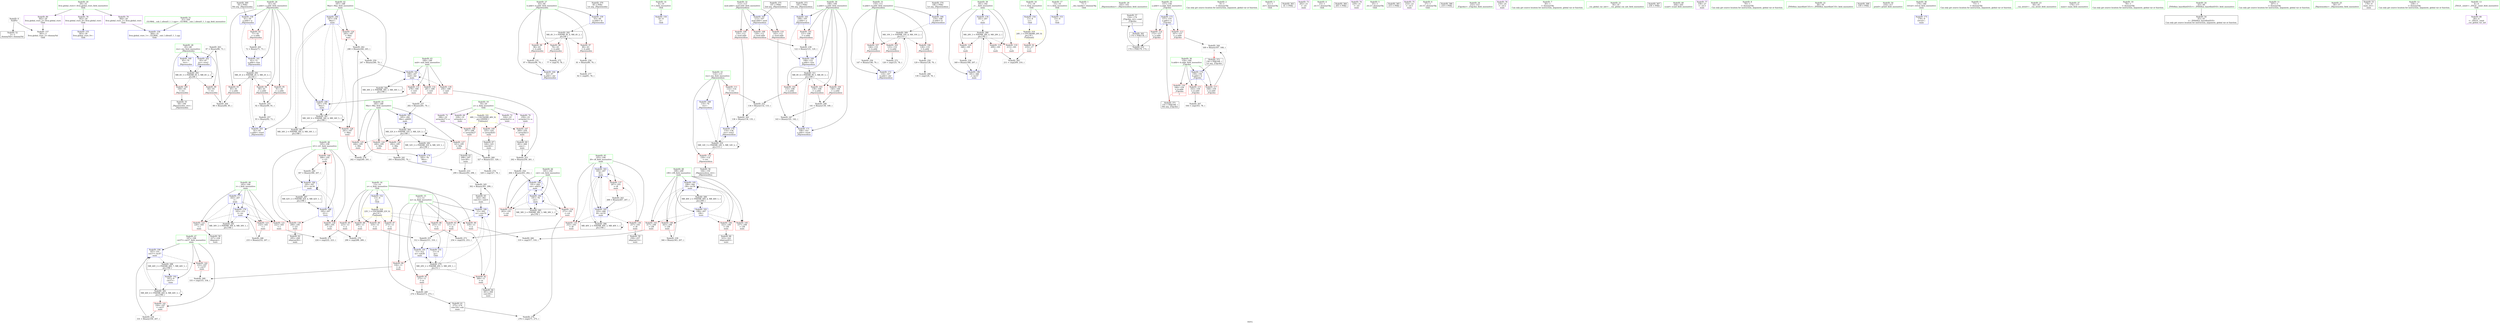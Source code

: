 digraph "SVFG" {
	label="SVFG";

	Node0x56293fed5000 [shape=record,color=grey,label="{NodeID: 0\nNullPtr}"];
	Node0x56293fed5000 -> Node0x56293fefb630[style=solid];
	Node0x56293fed5000 -> Node0x56293ff01de0[style=solid];
	Node0x56293fefefb0 [shape=record,color=grey,label="{NodeID: 263\n87 = Binary(86, 73, )\n}"];
	Node0x56293fefefb0 -> Node0x56293ff02220[style=solid];
	Node0x56293ff030c0 [shape=record,color=blue,label="{NodeID: 180\n187\<--238\nMax\<--\nmain\n}"];
	Node0x56293ff030c0 -> Node0x56293ff00500[style=dashed];
	Node0x56293ff030c0 -> Node0x56293ff005d0[style=dashed];
	Node0x56293ff030c0 -> Node0x56293ff035a0[style=dashed];
	Node0x56293ff030c0 -> Node0x56293ff175c0[style=dashed];
	Node0x56293ff030c0 -> Node0x56293ff1d3c0[style=dashed];
	Node0x56293fefa3a0 [shape=record,color=red,label="{NodeID: 97\n80\<--63\n\<--b.addr\n_Z6powmodxx\n}"];
	Node0x56293fefa3a0 -> Node0x56293ff097c0[style=solid];
	Node0x56293feeb570 [shape=record,color=green,label="{NodeID: 14\n8\<--10\nl\<--l_field_insensitive\nGlob }"];
	Node0x56293feeb570 -> Node0x56293ff016e0[style=solid];
	Node0x56293ff0c450 [shape=record,color=grey,label="{NodeID: 277\n82 = cmp(81, 78, )\n}"];
	Node0x56293fefdc80 [shape=record,color=blue,label="{NodeID: 194\n197\<--331\ncnt37\<--inc47\nmain\n}"];
	Node0x56293fefdc80 -> Node0x56293ff01060[style=dashed];
	Node0x56293fefdc80 -> Node0x56293ff196d0[style=dashed];
	Node0x56293fefdc80 -> Node0x56293ff1d8c0[style=dashed];
	Node0x56293fefaf00 [shape=record,color=red,label="{NodeID: 111\n132\<--114\n\<--res\n_Z6powmodxxx\n}"];
	Node0x56293fefaf00 -> Node0x56293ff08ec0[style=solid];
	Node0x56293fef93d0 [shape=record,color=green,label="{NodeID: 28\n65\<--66\nres\<--res_field_insensitive\n_Z6powmodxx\n}"];
	Node0x56293fef93d0 -> Node0x56293fefa540[style=solid];
	Node0x56293fef93d0 -> Node0x56293fefa610[style=solid];
	Node0x56293fef93d0 -> Node0x56293ff02080[style=solid];
	Node0x56293fef93d0 -> Node0x56293ff02220[style=solid];
	Node0x56293ff35c50 [shape=record,color=black,label="{NodeID: 374\n106 = PHI()\n1st arg _Z6powmodxxx }"];
	Node0x56293ff35c50 -> Node0x56293ff02560[style=solid];
	Node0x56293ff1a1c0 [shape=record,color=black,label="{NodeID: 291\nMR_2V_4 = PHI(MR_2V_5, MR_2V_3, )\npts\{62 \}\n}"];
	Node0x56293ff1a1c0 -> Node0x56293fefd870[style=dashed];
	Node0x56293ff1a1c0 -> Node0x56293fefd940[style=dashed];
	Node0x56293ff1a1c0 -> Node0x56293fefda10[style=dashed];
	Node0x56293ff1a1c0 -> Node0x56293ff022f0[style=dashed];
	Node0x56293ff00290 [shape=record,color=red,label="{NodeID: 125\n244\<--185\n\<--Min\nmain\n}"];
	Node0x56293ff00290 -> Node0x56293fefee30[style=solid];
	Node0x56293fef9df0 [shape=record,color=green,label="{NodeID: 42\n187\<--188\nMax\<--Max_field_insensitive\nmain\n}"];
	Node0x56293fef9df0 -> Node0x56293ff00500[style=solid];
	Node0x56293fef9df0 -> Node0x56293ff005d0[style=solid];
	Node0x56293fef9df0 -> Node0x56293ff030c0[style=solid];
	Node0x56293fef9df0 -> Node0x56293ff035a0[style=solid];
	Node0x56293ff00df0 [shape=record,color=red,label="{NodeID: 139\n294\<--195\n\<--i21\nmain\n}"];
	Node0x56293ff00df0 -> Node0x56293fefbeb0[style=solid];
	Node0x56293fefb9d0 [shape=record,color=black,label="{NodeID: 56\n104\<--150\n_Z6powmodxxx_ret\<--\n_Z6powmodxxx\n}"];
	Node0x56293ff22390 [shape=record,color=yellow,style=double,label="{NodeID: 319\n24V_1 = ENCHI(MR_24V_0)\npts\{18 \}\nFun[main]}"];
	Node0x56293ff22390 -> Node0x56293fefd6d0[style=dashed];
	Node0x56293ff076c0 [shape=record,color=grey,label="{NodeID: 236\n349 = Binary(348, 207, )\n}"];
	Node0x56293ff076c0 -> Node0x56293fefde20[style=solid];
	Node0x56293ff019e0 [shape=record,color=blue,label="{NodeID: 153\n15\<--9\nt\<--\nGlob }"];
	Node0x56293fefc530 [shape=record,color=purple,label="{NodeID: 70\n259\<--19\narrayidx13\<--a\nmain\n}"];
	Node0x56293fefc530 -> Node0x56293ff01470[style=solid];
	Node0x56293ff08bc0 [shape=record,color=grey,label="{NodeID: 250\n129 = Binary(128, 70, )\n}"];
	Node0x56293ff08bc0 -> Node0x56293feff730[style=solid];
	Node0x56293ff02630 [shape=record,color=blue,label="{NodeID: 167\n112\<--107\nmod.addr\<--mod\n_Z6powmodxxx\n}"];
	Node0x56293ff02630 -> Node0x56293fefac90[style=dashed];
	Node0x56293ff02630 -> Node0x56293fefad60[style=dashed];
	Node0x56293ff02630 -> Node0x56293fefae30[style=dashed];
	Node0x56293fefd120 [shape=record,color=red,label="{NodeID: 84\n334\<--11\n\<--m\nmain\n}"];
	Node0x56293fefd120 -> Node0x56293feff8b0[style=solid];
	Node0x56293fed4d30 [shape=record,color=green,label="{NodeID: 1\n7\<--1\n__dso_handle\<--dummyObj\nGlob }"];
	Node0x56293feff130 [shape=record,color=grey,label="{NodeID: 264\n86 = Binary(84, 85, )\n}"];
	Node0x56293feff130 -> Node0x56293fefefb0[style=solid];
	Node0x56293ff03190 [shape=record,color=blue,label="{NodeID: 181\n189\<--247\nmid\<--shr\nmain\n}"];
	Node0x56293ff03190 -> Node0x56293ff006a0[style=dashed];
	Node0x56293ff03190 -> Node0x56293ff00770[style=dashed];
	Node0x56293ff03190 -> Node0x56293ff00840[style=dashed];
	Node0x56293ff03190 -> Node0x56293ff03190[style=dashed];
	Node0x56293ff03190 -> Node0x56293ff17ac0[style=dashed];
	Node0x56293fefa470 [shape=record,color=red,label="{NodeID: 98\n96\<--63\n\<--b.addr\n_Z6powmodxx\n}"];
	Node0x56293fefa470 -> Node0x56293ff07540[style=solid];
	Node0x56293feeb640 [shape=record,color=green,label="{NodeID: 15\n11\<--12\nm\<--m_field_insensitive\nGlob }"];
	Node0x56293feeb640 -> Node0x56293fefceb0[style=solid];
	Node0x56293feeb640 -> Node0x56293fefcf80[style=solid];
	Node0x56293feeb640 -> Node0x56293fefd050[style=solid];
	Node0x56293feeb640 -> Node0x56293fefd120[style=solid];
	Node0x56293feeb640 -> Node0x56293ff017e0[style=solid];
	Node0x56293feeb640 -> Node0x56293ff03810[style=solid];
	Node0x56293feeb640 -> Node0x56293ff039b0[style=solid];
	Node0x56293ff0c5d0 [shape=record,color=grey,label="{NodeID: 278\n242 = cmp(240, 241, )\n}"];
	Node0x56293fefdd50 [shape=record,color=blue,label="{NodeID: 195\n199\<--344\ni38\<--inc54\nmain\n}"];
	Node0x56293fefdd50 -> Node0x56293ff01130[style=dashed];
	Node0x56293fefdd50 -> Node0x56293ff01200[style=dashed];
	Node0x56293fefdd50 -> Node0x56293ff012d0[style=dashed];
	Node0x56293fefdd50 -> Node0x56293ff013a0[style=dashed];
	Node0x56293fefdd50 -> Node0x56293fefdd50[style=dashed];
	Node0x56293fefdd50 -> Node0x56293ff197c0[style=dashed];
	Node0x56293fefafd0 [shape=record,color=red,label="{NodeID: 112\n150\<--114\n\<--res\n_Z6powmodxxx\n}"];
	Node0x56293fefafd0 -> Node0x56293fefb9d0[style=solid];
	Node0x56293fef9460 [shape=record,color=green,label="{NodeID: 29\n102\<--103\n_Z6powmodxxx\<--_Z6powmodxxx_field_insensitive\n}"];
	Node0x56293ff35d20 [shape=record,color=black,label="{NodeID: 375\n107 = PHI()\n2nd arg _Z6powmodxxx }"];
	Node0x56293ff35d20 -> Node0x56293ff02630[style=solid];
	Node0x56293ff1a6c0 [shape=record,color=black,label="{NodeID: 292\nMR_4V_3 = PHI(MR_4V_4, MR_4V_2, )\npts\{64 \}\n}"];
	Node0x56293ff1a6c0 -> Node0x56293fefa2d0[style=dashed];
	Node0x56293ff1a6c0 -> Node0x56293fefa3a0[style=dashed];
	Node0x56293ff1a6c0 -> Node0x56293fefa470[style=dashed];
	Node0x56293ff1a6c0 -> Node0x56293ff023c0[style=dashed];
	Node0x56293ff00360 [shape=record,color=red,label="{NodeID: 126\n292\<--185\n\<--Min\nmain\n}"];
	Node0x56293ff00360 -> Node0x56293ff07e40[style=solid];
	Node0x56293fef9ec0 [shape=record,color=green,label="{NodeID: 43\n189\<--190\nmid\<--mid_field_insensitive\nmain\n}"];
	Node0x56293fef9ec0 -> Node0x56293ff006a0[style=solid];
	Node0x56293fef9ec0 -> Node0x56293ff00770[style=solid];
	Node0x56293fef9ec0 -> Node0x56293ff00840[style=solid];
	Node0x56293fef9ec0 -> Node0x56293ff03190[style=solid];
	Node0x56293ff00ec0 [shape=record,color=red,label="{NodeID: 140\n306\<--195\n\<--i21\nmain\n}"];
	Node0x56293ff00ec0 -> Node0x56293ff07cc0[style=solid];
	Node0x56293fefbaa0 [shape=record,color=black,label="{NodeID: 57\n154\<--174\n_Z3gcdxx_ret\<--cond\n_Z3gcdxx\n|{<s0>3}}"];
	Node0x56293fefbaa0:s0 -> Node0x56293ff34f50[style=solid,color=blue];
	Node0x56293ff07840 [shape=record,color=grey,label="{NodeID: 237\n282 = Binary(281, 70, )\n}"];
	Node0x56293ff07840 -> Node0x56293ff03670[style=solid];
	Node0x56293ff01ae0 [shape=record,color=blue,label="{NodeID: 154\n17\<--9\nC\<--\nGlob }"];
	Node0x56293ff01ae0 -> Node0x56293ff22390[style=dashed];
	Node0x56293fefc600 [shape=record,color=purple,label="{NodeID: 71\n296\<--19\narrayidx27\<--a\nmain\n}"];
	Node0x56293fefc600 -> Node0x56293ff01540[style=solid];
	Node0x56293ff08d40 [shape=record,color=grey,label="{NodeID: 251\n312 = Binary(311, 310, )\n}"];
	Node0x56293ff08d40 -> Node0x56293ff039b0[style=solid];
	Node0x56293ff02700 [shape=record,color=blue,label="{NodeID: 168\n114\<--70\nres\<--\n_Z6powmodxxx\n}"];
	Node0x56293ff02700 -> Node0x56293ff200c0[style=dashed];
	Node0x56293fefd1f0 [shape=record,color=red,label="{NodeID: 85\n223\<--13\n\<--n\nmain\n}"];
	Node0x56293fefd1f0 -> Node0x56293ff0bb50[style=solid];
	Node0x56293fed5090 [shape=record,color=green,label="{NodeID: 2\n9\<--1\n\<--dummyObj\nCan only get source location for instruction, argument, global var or function.}"];
	Node0x56293feff2b0 [shape=record,color=grey,label="{NodeID: 265\n211 = cmp(209, 210, )\n}"];
	Node0x56293ff03260 [shape=record,color=blue,label="{NodeID: 182\n191\<--78\ncnt\<--\nmain\n}"];
	Node0x56293ff03260 -> Node0x56293ff00910[style=dashed];
	Node0x56293ff03260 -> Node0x56293ff009e0[style=dashed];
	Node0x56293ff03260 -> Node0x56293ff03260[style=dashed];
	Node0x56293ff03260 -> Node0x56293ff03400[style=dashed];
	Node0x56293ff03260 -> Node0x56293ff17fc0[style=dashed];
	Node0x56293fefa540 [shape=record,color=red,label="{NodeID: 99\n84\<--65\n\<--res\n_Z6powmodxx\n}"];
	Node0x56293fefa540 -> Node0x56293feff130[style=solid];
	Node0x56293feeb710 [shape=record,color=green,label="{NodeID: 16\n13\<--14\nn\<--n_field_insensitive\nGlob }"];
	Node0x56293feeb710 -> Node0x56293fefd1f0[style=solid];
	Node0x56293feeb710 -> Node0x56293fefd2c0[style=solid];
	Node0x56293feeb710 -> Node0x56293fefd390[style=solid];
	Node0x56293feeb710 -> Node0x56293fefd460[style=solid];
	Node0x56293feeb710 -> Node0x56293fefd530[style=solid];
	Node0x56293feeb710 -> Node0x56293fefd600[style=solid];
	Node0x56293feeb710 -> Node0x56293ff018e0[style=solid];
	Node0x56293ff34f50 [shape=record,color=black,label="{NodeID: 362\n170 = PHI(154, )\n}"];
	Node0x56293ff34f50 -> Node0x56293fc023b0[style=solid];
	Node0x56293ff161c0 [shape=record,color=black,label="{NodeID: 279\nMR_20V_2 = PHI(MR_20V_5, MR_20V_1, )\npts\{12 \}\n}"];
	Node0x56293ff161c0 -> Node0x56293fefceb0[style=dashed];
	Node0x56293ff161c0 -> Node0x56293fefcf80[style=dashed];
	Node0x56293ff161c0 -> Node0x56293fefd050[style=dashed];
	Node0x56293ff161c0 -> Node0x56293ff03810[style=dashed];
	Node0x56293ff161c0 -> Node0x56293ff039b0[style=dashed];
	Node0x56293fefde20 [shape=record,color=blue,label="{NodeID: 196\n181\<--349\n_\<--inc57\nmain\n}"];
	Node0x56293fefde20 -> Node0x56293ff166c0[style=dashed];
	Node0x56293fefb0a0 [shape=record,color=red,label="{NodeID: 113\n167\<--157\n\<--a.addr\n_Z3gcdxx\n}"];
	Node0x56293fefb0a0 -> Node0x56293ff082c0[style=solid];
	Node0x56293fef94f0 [shape=record,color=green,label="{NodeID: 30\n108\<--109\na.addr\<--a.addr_field_insensitive\n_Z6powmodxxx\n}"];
	Node0x56293fef94f0 -> Node0x56293fefa6e0[style=solid];
	Node0x56293fef94f0 -> Node0x56293fefa7b0[style=solid];
	Node0x56293fef94f0 -> Node0x56293fefa880[style=solid];
	Node0x56293fef94f0 -> Node0x56293fefa950[style=solid];
	Node0x56293fef94f0 -> Node0x56293ff02490[style=solid];
	Node0x56293fef94f0 -> Node0x56293ff027d0[style=solid];
	Node0x56293fef94f0 -> Node0x56293ff02970[style=solid];
	Node0x56293ff1abc0 [shape=record,color=black,label="{NodeID: 293\nMR_6V_3 = PHI(MR_6V_5, MR_6V_2, )\npts\{66 \}\n}"];
	Node0x56293ff1abc0 -> Node0x56293fefa540[style=dashed];
	Node0x56293ff1abc0 -> Node0x56293fefa610[style=dashed];
	Node0x56293ff1abc0 -> Node0x56293ff02220[style=dashed];
	Node0x56293ff1abc0 -> Node0x56293ff1abc0[style=dashed];
	Node0x56293ff00430 [shape=record,color=red,label="{NodeID: 127\n321\<--185\n\<--Min\nmain\n}"];
	Node0x56293ff00430 -> Node0x56293fefeb30[style=solid];
	Node0x56293fef9f90 [shape=record,color=green,label="{NodeID: 44\n191\<--192\ncnt\<--cnt_field_insensitive\nmain\n}"];
	Node0x56293fef9f90 -> Node0x56293ff00910[style=solid];
	Node0x56293fef9f90 -> Node0x56293ff009e0[style=solid];
	Node0x56293fef9f90 -> Node0x56293ff03260[style=solid];
	Node0x56293fef9f90 -> Node0x56293ff03400[style=solid];
	Node0x56293ff00f90 [shape=record,color=red,label="{NodeID: 141\n330\<--197\n\<--cnt37\nmain\n}"];
	Node0x56293ff00f90 -> Node0x56293ff073c0[style=solid];
	Node0x56293fefbb70 [shape=record,color=black,label="{NodeID: 58\n227\<--226\nidxprom\<--\nmain\n}"];
	Node0x56293ff079c0 [shape=record,color=grey,label="{NodeID: 238\n122 = Binary(121, 120, )\n}"];
	Node0x56293ff079c0 -> Node0x56293ff027d0[style=solid];
	Node0x56293ff01be0 [shape=record,color=blue,label="{NodeID: 155\n363\<--30\nllvm.global_ctors_0\<--\nGlob }"];
	Node0x56293fefc6d0 [shape=record,color=purple,label="{NodeID: 72\n324\<--19\narrayidx43\<--a\nmain\n}"];
	Node0x56293fefc6d0 -> Node0x56293ff01610[style=solid];
	Node0x56293ff08ec0 [shape=record,color=grey,label="{NodeID: 252\n134 = Binary(132, 133, )\n}"];
	Node0x56293ff08ec0 -> Node0x56293ff07fc0[style=solid];
	Node0x56293ff027d0 [shape=record,color=blue,label="{NodeID: 169\n108\<--122\na.addr\<--rem\n_Z6powmodxxx\n}"];
	Node0x56293ff027d0 -> Node0x56293ff205c0[style=dashed];
	Node0x56293fefd2c0 [shape=record,color=red,label="{NodeID: 86\n253\<--13\n\<--n\nmain\n}"];
	Node0x56293fefd2c0 -> Node0x56293ff0be50[style=solid];
	Node0x56293fed5260 [shape=record,color=green,label="{NodeID: 3\n21\<--1\n.str\<--dummyObj\nGlob }"];
	Node0x56293feff430 [shape=record,color=grey,label="{NodeID: 266\n319 = cmp(317, 318, )\n}"];
	Node0x56293ff03330 [shape=record,color=blue,label="{NodeID: 183\n193\<--207\ni8\<--\nmain\n}"];
	Node0x56293ff03330 -> Node0x56293ff00ab0[style=dashed];
	Node0x56293ff03330 -> Node0x56293ff00b80[style=dashed];
	Node0x56293ff03330 -> Node0x56293ff00c50[style=dashed];
	Node0x56293ff03330 -> Node0x56293ff03330[style=dashed];
	Node0x56293ff03330 -> Node0x56293ff034d0[style=dashed];
	Node0x56293ff03330 -> Node0x56293ff184c0[style=dashed];
	Node0x56293fefa610 [shape=record,color=red,label="{NodeID: 100\n100\<--65\n\<--res\n_Z6powmodxx\n}"];
	Node0x56293fefa610 -> Node0x56293fefb900[style=solid];
	Node0x56293feeb7e0 [shape=record,color=green,label="{NodeID: 17\n15\<--16\nt\<--t_field_insensitive\nGlob }"];
	Node0x56293feeb7e0 -> Node0x56293ff019e0[style=solid];
	Node0x56293ff35140 [shape=record,color=black,label="{NodeID: 363\n41 = PHI()\n}"];
	Node0x56293ff166c0 [shape=record,color=black,label="{NodeID: 280\nMR_28V_3 = PHI(MR_28V_4, MR_28V_2, )\npts\{182 \}\n}"];
	Node0x56293ff166c0 -> Node0x56293feffce0[style=dashed];
	Node0x56293ff166c0 -> Node0x56293feffdb0[style=dashed];
	Node0x56293ff166c0 -> Node0x56293feffe80[style=dashed];
	Node0x56293ff166c0 -> Node0x56293fefde20[style=dashed];
	Node0x56293fefb170 [shape=record,color=red,label="{NodeID: 114\n172\<--157\n\<--a.addr\n_Z3gcdxx\n}"];
	Node0x56293fefb170 -> Node0x56293fc023b0[style=solid];
	Node0x56293fef9580 [shape=record,color=green,label="{NodeID: 31\n110\<--111\nb.addr\<--b.addr_field_insensitive\n_Z6powmodxxx\n}"];
	Node0x56293fef9580 -> Node0x56293fefaa20[style=solid];
	Node0x56293fef9580 -> Node0x56293fefaaf0[style=solid];
	Node0x56293fef9580 -> Node0x56293fefabc0[style=solid];
	Node0x56293fef9580 -> Node0x56293ff02560[style=solid];
	Node0x56293fef9580 -> Node0x56293ff02a40[style=solid];
	Node0x56293ff00500 [shape=record,color=red,label="{NodeID: 128\n241\<--187\n\<--Max\nmain\n}"];
	Node0x56293ff00500 -> Node0x56293ff0c5d0[style=solid];
	Node0x56293fefa060 [shape=record,color=green,label="{NodeID: 45\n193\<--194\ni8\<--i8_field_insensitive\nmain\n}"];
	Node0x56293fefa060 -> Node0x56293ff00ab0[style=solid];
	Node0x56293fefa060 -> Node0x56293ff00b80[style=solid];
	Node0x56293fefa060 -> Node0x56293ff00c50[style=solid];
	Node0x56293fefa060 -> Node0x56293ff03330[style=solid];
	Node0x56293fefa060 -> Node0x56293ff034d0[style=solid];
	Node0x56293ff01060 [shape=record,color=red,label="{NodeID: 142\n333\<--197\n\<--cnt37\nmain\n}"];
	Node0x56293ff01060 -> Node0x56293feff8b0[style=solid];
	Node0x56293fefbc40 [shape=record,color=black,label="{NodeID: 59\n258\<--257\nidxprom12\<--\nmain\n}"];
	Node0x56293ff07b40 [shape=record,color=grey,label="{NodeID: 239\n344 = Binary(343, 207, )\n}"];
	Node0x56293ff07b40 -> Node0x56293fefdd50[style=solid];
	Node0x56293ff01ce0 [shape=record,color=blue,label="{NodeID: 156\n364\<--31\nllvm.global_ctors_1\<--_GLOBAL__sub_I_xllend3_1_1.cpp\nGlob }"];
	Node0x56293fefc7a0 [shape=record,color=purple,label="{NodeID: 73\n202\<--21\n\<--.str\nmain\n}"];
	Node0x56293ff09040 [shape=record,color=grey,label="{NodeID: 253\n262 = Binary(256, 261, )\n}"];
	Node0x56293ff09040 -> Node0x56293ff091c0[style=solid];
	Node0x56293ff028a0 [shape=record,color=blue,label="{NodeID: 170\n114\<--136\nres\<--rem2\n_Z6powmodxxx\n}"];
	Node0x56293ff028a0 -> Node0x56293ff200c0[style=dashed];
	Node0x56293fefd390 [shape=record,color=red,label="{NodeID: 87\n273\<--13\n\<--n\nmain\n}"];
	Node0x56293fefd390 -> Node0x56293ff08a40[style=solid];
	Node0x56293feeb290 [shape=record,color=green,label="{NodeID: 4\n23\<--1\n.str.1\<--dummyObj\nGlob }"];
	Node0x56293feff5b0 [shape=record,color=grey,label="{NodeID: 267\n164 = cmp(163, 78, )\n}"];
	Node0x56293ff03400 [shape=record,color=blue,label="{NodeID: 184\n191\<--264\ncnt\<--add14\nmain\n}"];
	Node0x56293ff03400 -> Node0x56293ff00910[style=dashed];
	Node0x56293ff03400 -> Node0x56293ff009e0[style=dashed];
	Node0x56293ff03400 -> Node0x56293ff03260[style=dashed];
	Node0x56293ff03400 -> Node0x56293ff03400[style=dashed];
	Node0x56293ff03400 -> Node0x56293ff17fc0[style=dashed];
	Node0x56293fefa6e0 [shape=record,color=red,label="{NodeID: 101\n121\<--108\n\<--a.addr\n_Z6powmodxxx\n}"];
	Node0x56293fefa6e0 -> Node0x56293ff079c0[style=solid];
	Node0x56293feeb8b0 [shape=record,color=green,label="{NodeID: 18\n17\<--18\nC\<--C_field_insensitive\nGlob }"];
	Node0x56293feeb8b0 -> Node0x56293fefd6d0[style=solid];
	Node0x56293feeb8b0 -> Node0x56293ff01ae0[style=solid];
	Node0x56293ff35210 [shape=record,color=black,label="{NodeID: 364\n203 = PHI()\n}"];
	Node0x56293ff16bc0 [shape=record,color=black,label="{NodeID: 281\nMR_30V_2 = PHI(MR_30V_4, MR_30V_1, )\npts\{184 \}\n}"];
	Node0x56293ff16bc0 -> Node0x56293ff02e50[style=dashed];
	Node0x56293fefb240 [shape=record,color=red,label="{NodeID: 115\n163\<--159\n\<--b.addr\n_Z3gcdxx\n}"];
	Node0x56293fefb240 -> Node0x56293feff5b0[style=solid];
	Node0x56293fef9610 [shape=record,color=green,label="{NodeID: 32\n112\<--113\nmod.addr\<--mod.addr_field_insensitive\n_Z6powmodxxx\n}"];
	Node0x56293fef9610 -> Node0x56293fefac90[style=solid];
	Node0x56293fef9610 -> Node0x56293fefad60[style=solid];
	Node0x56293fef9610 -> Node0x56293fefae30[style=solid];
	Node0x56293fef9610 -> Node0x56293ff02630[style=solid];
	Node0x56293ff005d0 [shape=record,color=red,label="{NodeID: 129\n245\<--187\n\<--Max\nmain\n}"];
	Node0x56293ff005d0 -> Node0x56293fefee30[style=solid];
	Node0x56293fefa130 [shape=record,color=green,label="{NodeID: 46\n195\<--196\ni21\<--i21_field_insensitive\nmain\n}"];
	Node0x56293fefa130 -> Node0x56293ff00d20[style=solid];
	Node0x56293fefa130 -> Node0x56293ff00df0[style=solid];
	Node0x56293fefa130 -> Node0x56293ff00ec0[style=solid];
	Node0x56293fefa130 -> Node0x56293ff03740[style=solid];
	Node0x56293fefa130 -> Node0x56293ff038e0[style=solid];
	Node0x56293ff1fbc0 [shape=record,color=black,label="{NodeID: 309\nMR_10V_3 = PHI(MR_10V_4, MR_10V_2, )\npts\{111 \}\n}"];
	Node0x56293ff1fbc0 -> Node0x56293fefaa20[style=dashed];
	Node0x56293ff1fbc0 -> Node0x56293fefaaf0[style=dashed];
	Node0x56293ff1fbc0 -> Node0x56293fefabc0[style=dashed];
	Node0x56293ff1fbc0 -> Node0x56293ff02a40[style=dashed];
	Node0x56293ff01130 [shape=record,color=red,label="{NodeID: 143\n317\<--199\n\<--i38\nmain\n}"];
	Node0x56293ff01130 -> Node0x56293feff430[style=solid];
	Node0x56293fefbd10 [shape=record,color=black,label="{NodeID: 60\n261\<--260\nconv\<--\nmain\n}"];
	Node0x56293fefbd10 -> Node0x56293ff09040[style=solid];
	Node0x56293ff07cc0 [shape=record,color=grey,label="{NodeID: 240\n307 = Binary(306, 207, )\n}"];
	Node0x56293ff07cc0 -> Node0x56293ff038e0[style=solid];
	Node0x56293ff01de0 [shape=record,color=blue, style = dotted,label="{NodeID: 157\n365\<--3\nllvm.global_ctors_2\<--dummyVal\nGlob }"];
	Node0x56293fefc870 [shape=record,color=purple,label="{NodeID: 74\n229\<--21\n\<--.str\nmain\n}"];
	Node0x56293ff091c0 [shape=record,color=grey,label="{NodeID: 254\n264 = Binary(263, 262, )\n}"];
	Node0x56293ff091c0 -> Node0x56293ff03400[style=solid];
	Node0x56293ff02970 [shape=record,color=blue,label="{NodeID: 171\n108\<--143\na.addr\<--rem4\n_Z6powmodxxx\n}"];
	Node0x56293ff02970 -> Node0x56293ff205c0[style=dashed];
	Node0x56293fefd460 [shape=record,color=red,label="{NodeID: 88\n289\<--13\n\<--n\nmain\n}"];
	Node0x56293fefd460 -> Node0x56293feffa30[style=solid];
	Node0x56293feeab20 [shape=record,color=green,label="{NodeID: 5\n25\<--1\n.str.2\<--dummyObj\nGlob }"];
	Node0x56293feff730 [shape=record,color=grey,label="{NodeID: 268\n130 = cmp(129, 78, )\n}"];
	Node0x56293ff034d0 [shape=record,color=blue,label="{NodeID: 185\n193\<--268\ni8\<--inc16\nmain\n}"];
	Node0x56293ff034d0 -> Node0x56293ff00ab0[style=dashed];
	Node0x56293ff034d0 -> Node0x56293ff00b80[style=dashed];
	Node0x56293ff034d0 -> Node0x56293ff00c50[style=dashed];
	Node0x56293ff034d0 -> Node0x56293ff03330[style=dashed];
	Node0x56293ff034d0 -> Node0x56293ff034d0[style=dashed];
	Node0x56293ff034d0 -> Node0x56293ff184c0[style=dashed];
	Node0x56293fefa7b0 [shape=record,color=red,label="{NodeID: 102\n133\<--108\n\<--a.addr\n_Z6powmodxxx\n}"];
	Node0x56293fefa7b0 -> Node0x56293ff08ec0[style=solid];
	Node0x56293feeb980 [shape=record,color=green,label="{NodeID: 19\n19\<--20\na\<--a_field_insensitive\nGlob }"];
	Node0x56293feeb980 -> Node0x56293fefc460[style=solid];
	Node0x56293feeb980 -> Node0x56293fefc530[style=solid];
	Node0x56293feeb980 -> Node0x56293fefc600[style=solid];
	Node0x56293feeb980 -> Node0x56293fefc6d0[style=solid];
	Node0x56293ff352e0 [shape=record,color=black,label="{NodeID: 365\n215 = PHI()\n}"];
	Node0x56293ff170c0 [shape=record,color=black,label="{NodeID: 282\nMR_32V_2 = PHI(MR_32V_4, MR_32V_1, )\npts\{186 \}\n}"];
	Node0x56293ff170c0 -> Node0x56293ff02ff0[style=dashed];
	Node0x56293feffb40 [shape=record,color=red,label="{NodeID: 116\n166\<--159\n\<--b.addr\n_Z3gcdxx\n|{<s0>3}}"];
	Node0x56293feffb40:s0 -> Node0x56293ff358b0[style=solid,color=red];
	Node0x56293fef96a0 [shape=record,color=green,label="{NodeID: 33\n114\<--115\nres\<--res_field_insensitive\n_Z6powmodxxx\n}"];
	Node0x56293fef96a0 -> Node0x56293fefaf00[style=solid];
	Node0x56293fef96a0 -> Node0x56293fefafd0[style=solid];
	Node0x56293fef96a0 -> Node0x56293ff02700[style=solid];
	Node0x56293fef96a0 -> Node0x56293ff028a0[style=solid];
	Node0x56293ff006a0 [shape=record,color=red,label="{NodeID: 130\n256\<--189\n\<--mid\nmain\n}"];
	Node0x56293ff006a0 -> Node0x56293ff09040[style=solid];
	Node0x56293fefa200 [shape=record,color=green,label="{NodeID: 47\n197\<--198\ncnt37\<--cnt37_field_insensitive\nmain\n}"];
	Node0x56293fefa200 -> Node0x56293ff00f90[style=solid];
	Node0x56293fefa200 -> Node0x56293ff01060[style=solid];
	Node0x56293fefa200 -> Node0x56293fefdae0[style=solid];
	Node0x56293fefa200 -> Node0x56293fefdc80[style=solid];
	Node0x56293ff200c0 [shape=record,color=black,label="{NodeID: 310\nMR_14V_3 = PHI(MR_14V_5, MR_14V_2, )\npts\{115 \}\n}"];
	Node0x56293ff200c0 -> Node0x56293fefaf00[style=dashed];
	Node0x56293ff200c0 -> Node0x56293fefafd0[style=dashed];
	Node0x56293ff200c0 -> Node0x56293ff028a0[style=dashed];
	Node0x56293ff200c0 -> Node0x56293ff200c0[style=dashed];
	Node0x56293ff01200 [shape=record,color=red,label="{NodeID: 144\n322\<--199\n\<--i38\nmain\n}"];
	Node0x56293ff01200 -> Node0x56293fefc1f0[style=solid];
	Node0x56293fefbde0 [shape=record,color=black,label="{NodeID: 61\n275\<--274\nconv18\<--sub\nmain\n}"];
	Node0x56293fefbde0 -> Node0x56293ff0c2d0[style=solid];
	Node0x56293ff07e40 [shape=record,color=grey,label="{NodeID: 241\n293 = Binary(292, 70, )\n}"];
	Node0x56293ff07e40 -> Node0x56293ff07240[style=solid];
	Node0x56293ff01ee0 [shape=record,color=blue,label="{NodeID: 158\n61\<--59\na.addr\<--a\n_Z6powmodxx\n}"];
	Node0x56293ff01ee0 -> Node0x56293fefd7a0[style=dashed];
	Node0x56293ff01ee0 -> Node0x56293ff02150[style=dashed];
	Node0x56293fefc940 [shape=record,color=purple,label="{NodeID: 75\n214\<--23\n\<--.str.1\nmain\n}"];
	Node0x56293ff09340 [shape=record,color=grey,label="{NodeID: 255\n92 = Binary(90, 91, )\n}"];
	Node0x56293ff09340 -> Node0x56293ff09640[style=solid];
	Node0x56293ff02a40 [shape=record,color=blue,label="{NodeID: 172\n110\<--147\nb.addr\<--shr\n_Z6powmodxxx\n}"];
	Node0x56293ff02a40 -> Node0x56293ff1fbc0[style=dashed];
	Node0x56293fefd530 [shape=record,color=red,label="{NodeID: 89\n310\<--13\n\<--n\nmain\n}"];
	Node0x56293fefd530 -> Node0x56293ff08d40[style=solid];
	Node0x56293feeabb0 [shape=record,color=green,label="{NodeID: 6\n27\<--1\n.str.3\<--dummyObj\nGlob }"];
	Node0x56293feff8b0 [shape=record,color=grey,label="{NodeID: 269\n335 = cmp(333, 334, )\n}"];
	Node0x56293ff035a0 [shape=record,color=blue,label="{NodeID: 186\n187\<--278\nMax\<--\nmain\n}"];
	Node0x56293ff035a0 -> Node0x56293ff1d3c0[style=dashed];
	Node0x56293fefa880 [shape=record,color=red,label="{NodeID: 103\n139\<--108\n\<--a.addr\n_Z6powmodxxx\n}"];
	Node0x56293fefa880 -> Node0x56293ff088c0[style=solid];
	Node0x56293feeba50 [shape=record,color=green,label="{NodeID: 20\n29\<--33\nllvm.global_ctors\<--llvm.global_ctors_field_insensitive\nGlob }"];
	Node0x56293feeba50 -> Node0x56293fefcbb0[style=solid];
	Node0x56293feeba50 -> Node0x56293fefccb0[style=solid];
	Node0x56293feeba50 -> Node0x56293fefcdb0[style=solid];
	Node0x56293ff353b0 [shape=record,color=black,label="{NodeID: 366\n219 = PHI()\n}"];
	Node0x56293ff175c0 [shape=record,color=black,label="{NodeID: 283\nMR_34V_2 = PHI(MR_34V_4, MR_34V_1, )\npts\{188 \}\n}"];
	Node0x56293ff175c0 -> Node0x56293ff030c0[style=dashed];
	Node0x56293feffc10 [shape=record,color=red,label="{NodeID: 117\n168\<--159\n\<--b.addr\n_Z3gcdxx\n}"];
	Node0x56293feffc10 -> Node0x56293ff082c0[style=solid];
	Node0x56293fef9770 [shape=record,color=green,label="{NodeID: 34\n152\<--153\n_Z3gcdxx\<--_Z3gcdxx_field_insensitive\n}"];
	Node0x56293ff00770 [shape=record,color=red,label="{NodeID: 131\n278\<--189\n\<--mid\nmain\n}"];
	Node0x56293ff00770 -> Node0x56293ff035a0[style=solid];
	Node0x56293fefb2f0 [shape=record,color=green,label="{NodeID: 48\n199\<--200\ni38\<--i38_field_insensitive\nmain\n}"];
	Node0x56293fefb2f0 -> Node0x56293ff01130[style=solid];
	Node0x56293fefb2f0 -> Node0x56293ff01200[style=solid];
	Node0x56293fefb2f0 -> Node0x56293ff012d0[style=solid];
	Node0x56293fefb2f0 -> Node0x56293ff013a0[style=solid];
	Node0x56293fefb2f0 -> Node0x56293fefdbb0[style=solid];
	Node0x56293fefb2f0 -> Node0x56293fefdd50[style=solid];
	Node0x56293ff205c0 [shape=record,color=black,label="{NodeID: 311\nMR_8V_4 = PHI(MR_8V_5, MR_8V_3, )\npts\{109 \}\n}"];
	Node0x56293ff205c0 -> Node0x56293fefa7b0[style=dashed];
	Node0x56293ff205c0 -> Node0x56293fefa880[style=dashed];
	Node0x56293ff205c0 -> Node0x56293fefa950[style=dashed];
	Node0x56293ff205c0 -> Node0x56293ff02970[style=dashed];
	Node0x56293ff012d0 [shape=record,color=red,label="{NodeID: 145\n337\<--199\n\<--i38\nmain\n}"];
	Node0x56293fefbeb0 [shape=record,color=black,label="{NodeID: 62\n295\<--294\nidxprom26\<--\nmain\n}"];
	Node0x56293ff07fc0 [shape=record,color=grey,label="{NodeID: 242\n136 = Binary(134, 135, )\n}"];
	Node0x56293ff07fc0 -> Node0x56293ff028a0[style=solid];
	Node0x56293ff01fb0 [shape=record,color=blue,label="{NodeID: 159\n63\<--60\nb.addr\<--b\n_Z6powmodxx\n}"];
	Node0x56293ff01fb0 -> Node0x56293ff1a6c0[style=dashed];
	Node0x56293fefca10 [shape=record,color=purple,label="{NodeID: 76\n218\<--25\n\<--.str.2\nmain\n}"];
	Node0x56293ff094c0 [shape=record,color=grey,label="{NodeID: 256\n147 = Binary(146, 70, )\n}"];
	Node0x56293ff094c0 -> Node0x56293ff02a40[style=solid];
	Node0x56293ff02b10 [shape=record,color=blue,label="{NodeID: 173\n157\<--155\na.addr\<--a\n_Z3gcdxx\n}"];
	Node0x56293ff02b10 -> Node0x56293fefb0a0[style=dashed];
	Node0x56293ff02b10 -> Node0x56293fefb170[style=dashed];
	Node0x56293fefd600 [shape=record,color=red,label="{NodeID: 90\n318\<--13\n\<--n\nmain\n}"];
	Node0x56293fefd600 -> Node0x56293feff430[style=solid];
	Node0x56293feec680 [shape=record,color=green,label="{NodeID: 7\n30\<--1\n\<--dummyObj\nCan only get source location for instruction, argument, global var or function.}"];
	Node0x56293feffa30 [shape=record,color=grey,label="{NodeID: 270\n290 = cmp(288, 289, )\n}"];
	Node0x56293ff03670 [shape=record,color=blue,label="{NodeID: 187\n185\<--282\nMin\<--add20\nmain\n}"];
	Node0x56293ff03670 -> Node0x56293ff1e2c0[style=dashed];
	Node0x56293fefa950 [shape=record,color=red,label="{NodeID: 104\n140\<--108\n\<--a.addr\n_Z6powmodxxx\n}"];
	Node0x56293fefa950 -> Node0x56293ff088c0[style=solid];
	Node0x56293feebb20 [shape=record,color=green,label="{NodeID: 21\n34\<--35\n__cxx_global_var_init\<--__cxx_global_var_init_field_insensitive\n}"];
	Node0x56293ff35480 [shape=record,color=black,label="{NodeID: 367\n230 = PHI()\n}"];
	Node0x56293ff17ac0 [shape=record,color=black,label="{NodeID: 284\nMR_36V_2 = PHI(MR_36V_3, MR_36V_1, )\npts\{190 \}\n}"];
	Node0x56293ff17ac0 -> Node0x56293ff03190[style=dashed];
	Node0x56293ff17ac0 -> Node0x56293ff17ac0[style=dashed];
	Node0x56293feffce0 [shape=record,color=red,label="{NodeID: 118\n209\<--181\n\<--_\nmain\n}"];
	Node0x56293feffce0 -> Node0x56293feff2b0[style=solid];
	Node0x56293fef9840 [shape=record,color=green,label="{NodeID: 35\n157\<--158\na.addr\<--a.addr_field_insensitive\n_Z3gcdxx\n}"];
	Node0x56293fef9840 -> Node0x56293fefb0a0[style=solid];
	Node0x56293fef9840 -> Node0x56293fefb170[style=solid];
	Node0x56293fef9840 -> Node0x56293ff02b10[style=solid];
	Node0x56293ff00840 [shape=record,color=red,label="{NodeID: 132\n281\<--189\n\<--mid\nmain\n}"];
	Node0x56293ff00840 -> Node0x56293ff07840[style=solid];
	Node0x56293fefb3c0 [shape=record,color=green,label="{NodeID: 49\n204\<--205\nscanf\<--scanf_field_insensitive\n}"];
	Node0x56293ff013a0 [shape=record,color=red,label="{NodeID: 146\n343\<--199\n\<--i38\nmain\n}"];
	Node0x56293ff013a0 -> Node0x56293ff07b40[style=solid];
	Node0x56293fefbf80 [shape=record,color=black,label="{NodeID: 63\n298\<--297\nconv28\<--\nmain\n}"];
	Node0x56293fefbf80 -> Node0x56293ff07240[style=solid];
	Node0x56293ff08140 [shape=record,color=grey,label="{NodeID: 243\n268 = Binary(267, 207, )\n}"];
	Node0x56293ff08140 -> Node0x56293ff034d0[style=solid];
	Node0x56293ff02080 [shape=record,color=blue,label="{NodeID: 160\n65\<--70\nres\<--\n_Z6powmodxx\n}"];
	Node0x56293ff02080 -> Node0x56293ff1abc0[style=dashed];
	Node0x56293fefcae0 [shape=record,color=purple,label="{NodeID: 77\n338\<--27\n\<--.str.3\nmain\n}"];
	Node0x56293ff09640 [shape=record,color=grey,label="{NodeID: 257\n93 = Binary(92, 73, )\n}"];
	Node0x56293ff09640 -> Node0x56293ff022f0[style=solid];
	Node0x56293ff02be0 [shape=record,color=blue,label="{NodeID: 174\n159\<--156\nb.addr\<--b\n_Z3gcdxx\n}"];
	Node0x56293ff02be0 -> Node0x56293fefb240[style=dashed];
	Node0x56293ff02be0 -> Node0x56293feffb40[style=dashed];
	Node0x56293ff02be0 -> Node0x56293feffc10[style=dashed];
	Node0x56293fefd6d0 [shape=record,color=red,label="{NodeID: 91\n210\<--17\n\<--C\nmain\n}"];
	Node0x56293fefd6d0 -> Node0x56293feff2b0[style=solid];
	Node0x56293feec710 [shape=record,color=green,label="{NodeID: 8\n70\<--1\n\<--dummyObj\nCan only get source location for instruction, argument, global var or function.}"];
	Node0x56293ff0bb50 [shape=record,color=grey,label="{NodeID: 271\n224 = cmp(222, 223, )\n}"];
	Node0x56293ff03740 [shape=record,color=blue,label="{NodeID: 188\n195\<--207\ni21\<--\nmain\n}"];
	Node0x56293ff03740 -> Node0x56293ff00d20[style=dashed];
	Node0x56293ff03740 -> Node0x56293ff00df0[style=dashed];
	Node0x56293ff03740 -> Node0x56293ff00ec0[style=dashed];
	Node0x56293ff03740 -> Node0x56293ff038e0[style=dashed];
	Node0x56293ff03740 -> Node0x56293ff189c0[style=dashed];
	Node0x56293fefaa20 [shape=record,color=red,label="{NodeID: 105\n125\<--110\n\<--b.addr\n_Z6powmodxxx\n}"];
	Node0x56293fefaa20 -> Node0x56293ff0bcd0[style=solid];
	Node0x56293feebbf0 [shape=record,color=green,label="{NodeID: 22\n38\<--39\n_ZNSt8ios_base4InitC1Ev\<--_ZNSt8ios_base4InitC1Ev_field_insensitive\n}"];
	Node0x56293ff35550 [shape=record,color=black,label="{NodeID: 368\n339 = PHI()\n}"];
	Node0x56293ff17fc0 [shape=record,color=black,label="{NodeID: 285\nMR_38V_2 = PHI(MR_38V_3, MR_38V_1, )\npts\{192 \}\n}"];
	Node0x56293ff17fc0 -> Node0x56293ff03260[style=dashed];
	Node0x56293ff17fc0 -> Node0x56293ff17fc0[style=dashed];
	Node0x56293feffdb0 [shape=record,color=red,label="{NodeID: 119\n213\<--181\n\<--_\nmain\n}"];
	Node0x56293fef9910 [shape=record,color=green,label="{NodeID: 36\n159\<--160\nb.addr\<--b.addr_field_insensitive\n_Z3gcdxx\n}"];
	Node0x56293fef9910 -> Node0x56293fefb240[style=solid];
	Node0x56293fef9910 -> Node0x56293feffb40[style=solid];
	Node0x56293fef9910 -> Node0x56293feffc10[style=solid];
	Node0x56293fef9910 -> Node0x56293ff02be0[style=solid];
	Node0x56293ff00910 [shape=record,color=red,label="{NodeID: 133\n263\<--191\n\<--cnt\nmain\n}"];
	Node0x56293ff00910 -> Node0x56293ff091c0[style=solid];
	Node0x56293fefb490 [shape=record,color=green,label="{NodeID: 50\n216\<--217\nprintf\<--printf_field_insensitive\n}"];
	Node0x56293ff01470 [shape=record,color=red,label="{NodeID: 147\n260\<--259\n\<--arrayidx13\nmain\n}"];
	Node0x56293ff01470 -> Node0x56293fefbd10[style=solid];
	Node0x56293fefc050 [shape=record,color=black,label="{NodeID: 64\n301\<--300\nconv30\<--\nmain\n}"];
	Node0x56293fefc050 -> Node0x56293ff08440[style=solid];
	Node0x56293ff082c0 [shape=record,color=grey,label="{NodeID: 244\n169 = Binary(167, 168, )\n|{<s0>3}}"];
	Node0x56293ff082c0:s0 -> Node0x56293ff35a40[style=solid,color=red];
	Node0x56293ff02150 [shape=record,color=blue,label="{NodeID: 161\n61\<--72\na.addr\<--rem\n_Z6powmodxx\n}"];
	Node0x56293ff02150 -> Node0x56293ff1a1c0[style=dashed];
	Node0x56293fefcbb0 [shape=record,color=purple,label="{NodeID: 78\n363\<--29\nllvm.global_ctors_0\<--llvm.global_ctors\nGlob }"];
	Node0x56293fefcbb0 -> Node0x56293ff01be0[style=solid];
	Node0x56293ff097c0 [shape=record,color=grey,label="{NodeID: 258\n81 = Binary(80, 70, )\n}"];
	Node0x56293ff097c0 -> Node0x56293ff0c450[style=solid];
	Node0x56293ff02cb0 [shape=record,color=blue,label="{NodeID: 175\n179\<--9\nretval\<--\nmain\n}"];
	Node0x56293fefd7a0 [shape=record,color=red,label="{NodeID: 92\n71\<--61\n\<--a.addr\n_Z6powmodxx\n}"];
	Node0x56293fefd7a0 -> Node0x56293fefecb0[style=solid];
	Node0x56293feec190 [shape=record,color=green,label="{NodeID: 9\n73\<--1\n\<--dummyObj\nCan only get source location for instruction, argument, global var or function.}"];
	Node0x56293ff0bcd0 [shape=record,color=grey,label="{NodeID: 272\n126 = cmp(125, 78, )\n}"];
	Node0x56293ff03810 [shape=record,color=blue,label="{NodeID: 189\n11\<--303\nm\<--conv32\nmain\n}"];
	Node0x56293ff03810 -> Node0x56293fefcf80[style=dashed];
	Node0x56293ff03810 -> Node0x56293fefd050[style=dashed];
	Node0x56293ff03810 -> Node0x56293ff03810[style=dashed];
	Node0x56293ff03810 -> Node0x56293ff039b0[style=dashed];
	Node0x56293fefaaf0 [shape=record,color=red,label="{NodeID: 106\n128\<--110\n\<--b.addr\n_Z6powmodxxx\n}"];
	Node0x56293fefaaf0 -> Node0x56293ff08bc0[style=solid];
	Node0x56293fef9100 [shape=record,color=green,label="{NodeID: 23\n44\<--45\n__cxa_atexit\<--__cxa_atexit_field_insensitive\n}"];
	Node0x56293ff35650 [shape=record,color=black,label="{NodeID: 369\n59 = PHI()\n0th arg _Z6powmodxx }"];
	Node0x56293ff35650 -> Node0x56293ff01ee0[style=solid];
	Node0x56293ff184c0 [shape=record,color=black,label="{NodeID: 286\nMR_40V_2 = PHI(MR_40V_3, MR_40V_1, )\npts\{194 \}\n}"];
	Node0x56293ff184c0 -> Node0x56293ff03330[style=dashed];
	Node0x56293ff184c0 -> Node0x56293ff184c0[style=dashed];
	Node0x56293feffe80 [shape=record,color=red,label="{NodeID: 120\n348\<--181\n\<--_\nmain\n}"];
	Node0x56293feffe80 -> Node0x56293ff076c0[style=solid];
	Node0x56293fef99e0 [shape=record,color=green,label="{NodeID: 37\n176\<--177\nmain\<--main_field_insensitive\n}"];
	Node0x56293ff009e0 [shape=record,color=red,label="{NodeID: 134\n271\<--191\n\<--cnt\nmain\n}"];
	Node0x56293ff009e0 -> Node0x56293ff0c2d0[style=solid];
	Node0x56293fefb560 [shape=record,color=green,label="{NodeID: 51\n31\<--359\n_GLOBAL__sub_I_xllend3_1_1.cpp\<--_GLOBAL__sub_I_xllend3_1_1.cpp_field_insensitive\n}"];
	Node0x56293fefb560 -> Node0x56293ff01ce0[style=solid];
	Node0x56293ff01540 [shape=record,color=red,label="{NodeID: 148\n297\<--296\n\<--arrayidx27\nmain\n}"];
	Node0x56293ff01540 -> Node0x56293fefbf80[style=solid];
	Node0x56293fefc120 [shape=record,color=black,label="{NodeID: 65\n303\<--302\nconv32\<--sub31\nmain\n}"];
	Node0x56293fefc120 -> Node0x56293ff03810[style=solid];
	Node0x56293ff08440 [shape=record,color=grey,label="{NodeID: 245\n302 = Binary(301, 299, )\n}"];
	Node0x56293ff08440 -> Node0x56293fefc120[style=solid];
	Node0x56293ff02220 [shape=record,color=blue,label="{NodeID: 162\n65\<--87\nres\<--rem2\n_Z6powmodxx\n}"];
	Node0x56293ff02220 -> Node0x56293ff1abc0[style=dashed];
	Node0x56293fefccb0 [shape=record,color=purple,label="{NodeID: 79\n364\<--29\nllvm.global_ctors_1\<--llvm.global_ctors\nGlob }"];
	Node0x56293fefccb0 -> Node0x56293ff01ce0[style=solid];
	Node0x56293ff09940 [shape=record,color=grey,label="{NodeID: 259\n247 = Binary(246, 70, )\n}"];
	Node0x56293ff09940 -> Node0x56293ff03190[style=solid];
	Node0x56293ff02d80 [shape=record,color=blue,label="{NodeID: 176\n181\<--207\n_\<--\nmain\n}"];
	Node0x56293ff02d80 -> Node0x56293ff166c0[style=dashed];
	Node0x56293fefd870 [shape=record,color=red,label="{NodeID: 93\n85\<--61\n\<--a.addr\n_Z6powmodxx\n}"];
	Node0x56293fefd870 -> Node0x56293feff130[style=solid];
	Node0x56293feec260 [shape=record,color=green,label="{NodeID: 10\n78\<--1\n\<--dummyObj\nCan only get source location for instruction, argument, global var or function.}"];
	Node0x56293ff0be50 [shape=record,color=grey,label="{NodeID: 273\n254 = cmp(252, 253, )\n}"];
	Node0x56293ff038e0 [shape=record,color=blue,label="{NodeID: 190\n195\<--307\ni21\<--inc34\nmain\n}"];
	Node0x56293ff038e0 -> Node0x56293ff00d20[style=dashed];
	Node0x56293ff038e0 -> Node0x56293ff00df0[style=dashed];
	Node0x56293ff038e0 -> Node0x56293ff00ec0[style=dashed];
	Node0x56293ff038e0 -> Node0x56293ff038e0[style=dashed];
	Node0x56293ff038e0 -> Node0x56293ff189c0[style=dashed];
	Node0x56293fefabc0 [shape=record,color=red,label="{NodeID: 107\n146\<--110\n\<--b.addr\n_Z6powmodxxx\n}"];
	Node0x56293fefabc0 -> Node0x56293ff094c0[style=solid];
	Node0x56293fef9190 [shape=record,color=green,label="{NodeID: 24\n43\<--49\n_ZNSt8ios_base4InitD1Ev\<--_ZNSt8ios_base4InitD1Ev_field_insensitive\n}"];
	Node0x56293fef9190 -> Node0x56293fefb800[style=solid];
	Node0x56293ff357b0 [shape=record,color=black,label="{NodeID: 370\n60 = PHI()\n1st arg _Z6powmodxx }"];
	Node0x56293ff357b0 -> Node0x56293ff01fb0[style=solid];
	Node0x56293ff189c0 [shape=record,color=black,label="{NodeID: 287\nMR_42V_2 = PHI(MR_42V_4, MR_42V_1, )\npts\{196 \}\n}"];
	Node0x56293ff189c0 -> Node0x56293ff03740[style=dashed];
	Node0x56293fefff50 [shape=record,color=red,label="{NodeID: 121\n222\<--183\n\<--i\nmain\n}"];
	Node0x56293fefff50 -> Node0x56293ff0bb50[style=solid];
	Node0x56293fef9ab0 [shape=record,color=green,label="{NodeID: 38\n179\<--180\nretval\<--retval_field_insensitive\nmain\n}"];
	Node0x56293fef9ab0 -> Node0x56293ff02cb0[style=solid];
	Node0x56293ff1d3c0 [shape=record,color=black,label="{NodeID: 301\nMR_34V_6 = PHI(MR_34V_4, MR_34V_5, )\npts\{188 \}\n}"];
	Node0x56293ff1d3c0 -> Node0x56293ff00500[style=dashed];
	Node0x56293ff1d3c0 -> Node0x56293ff005d0[style=dashed];
	Node0x56293ff1d3c0 -> Node0x56293ff035a0[style=dashed];
	Node0x56293ff1d3c0 -> Node0x56293ff175c0[style=dashed];
	Node0x56293ff1d3c0 -> Node0x56293ff1d3c0[style=dashed];
	Node0x56293ff00ab0 [shape=record,color=red,label="{NodeID: 135\n252\<--193\n\<--i8\nmain\n}"];
	Node0x56293ff00ab0 -> Node0x56293ff0be50[style=solid];
	Node0x56293fefb630 [shape=record,color=black,label="{NodeID: 52\n2\<--3\ndummyVal\<--dummyVal\n}"];
	Node0x56293fc023b0 [shape=record,color=black,label="{NodeID: 232\n174 = PHI(170, 172, )\n}"];
	Node0x56293fc023b0 -> Node0x56293fefbaa0[style=solid];
	Node0x56293ff01610 [shape=record,color=red,label="{NodeID: 149\n325\<--324\n\<--arrayidx43\nmain\n}"];
	Node0x56293ff01610 -> Node0x56293fefc2c0[style=solid];
	Node0x56293fefc1f0 [shape=record,color=black,label="{NodeID: 66\n323\<--322\nidxprom42\<--\nmain\n}"];
	Node0x56293ff085c0 [shape=record,color=grey,label="{NodeID: 246\n233 = Binary(232, 207, )\n}"];
	Node0x56293ff085c0 -> Node0x56293ff02f20[style=solid];
	Node0x56293ff022f0 [shape=record,color=blue,label="{NodeID: 163\n61\<--93\na.addr\<--rem4\n_Z6powmodxx\n}"];
	Node0x56293ff022f0 -> Node0x56293ff1a1c0[style=dashed];
	Node0x56293fefcdb0 [shape=record,color=purple,label="{NodeID: 80\n365\<--29\nllvm.global_ctors_2\<--llvm.global_ctors\nGlob }"];
	Node0x56293fefcdb0 -> Node0x56293ff01de0[style=solid];
	Node0x56293fefeb30 [shape=record,color=grey,label="{NodeID: 260\n327 = Binary(321, 326, )\n}"];
	Node0x56293fefeb30 -> Node0x56293ff0bfd0[style=solid];
	Node0x56293ff02e50 [shape=record,color=blue,label="{NodeID: 177\n183\<--207\ni\<--\nmain\n}"];
	Node0x56293ff02e50 -> Node0x56293fefff50[style=dashed];
	Node0x56293ff02e50 -> Node0x56293ff00020[style=dashed];
	Node0x56293ff02e50 -> Node0x56293ff000f0[style=dashed];
	Node0x56293ff02e50 -> Node0x56293ff02f20[style=dashed];
	Node0x56293ff02e50 -> Node0x56293ff16bc0[style=dashed];
	Node0x56293fefd940 [shape=record,color=red,label="{NodeID: 94\n90\<--61\n\<--a.addr\n_Z6powmodxx\n}"];
	Node0x56293fefd940 -> Node0x56293ff09340[style=solid];
	Node0x56293feec330 [shape=record,color=green,label="{NodeID: 11\n207\<--1\n\<--dummyObj\nCan only get source location for instruction, argument, global var or function.}"];
	Node0x56293ff0bfd0 [shape=record,color=grey,label="{NodeID: 274\n328 = cmp(327, 78, )\n}"];
	Node0x56293ff039b0 [shape=record,color=blue,label="{NodeID: 191\n11\<--312\nm\<--sub36\nmain\n}"];
	Node0x56293ff039b0 -> Node0x56293fefd120[style=dashed];
	Node0x56293ff039b0 -> Node0x56293ff161c0[style=dashed];
	Node0x56293fefac90 [shape=record,color=red,label="{NodeID: 108\n120\<--112\n\<--mod.addr\n_Z6powmodxxx\n}"];
	Node0x56293fefac90 -> Node0x56293ff079c0[style=solid];
	Node0x56293fef9220 [shape=record,color=green,label="{NodeID: 25\n56\<--57\n_Z6powmodxx\<--_Z6powmodxx_field_insensitive\n}"];
	Node0x56293ff358b0 [shape=record,color=black,label="{NodeID: 371\n155 = PHI(166, )\n0th arg _Z3gcdxx }"];
	Node0x56293ff358b0 -> Node0x56293ff02b10[style=solid];
	Node0x56293ff196d0 [shape=record,color=black,label="{NodeID: 288\nMR_44V_2 = PHI(MR_44V_7, MR_44V_1, )\npts\{198 \}\n}"];
	Node0x56293ff196d0 -> Node0x56293fefdae0[style=dashed];
	Node0x56293ff00020 [shape=record,color=red,label="{NodeID: 122\n226\<--183\n\<--i\nmain\n}"];
	Node0x56293ff00020 -> Node0x56293fefbb70[style=solid];
	Node0x56293fef9b80 [shape=record,color=green,label="{NodeID: 39\n181\<--182\n_\<--__field_insensitive\nmain\n}"];
	Node0x56293fef9b80 -> Node0x56293feffce0[style=solid];
	Node0x56293fef9b80 -> Node0x56293feffdb0[style=solid];
	Node0x56293fef9b80 -> Node0x56293feffe80[style=solid];
	Node0x56293fef9b80 -> Node0x56293ff02d80[style=solid];
	Node0x56293fef9b80 -> Node0x56293fefde20[style=solid];
	Node0x56293ff1d8c0 [shape=record,color=black,label="{NodeID: 302\nMR_44V_4 = PHI(MR_44V_6, MR_44V_3, )\npts\{198 \}\n}"];
	Node0x56293ff1d8c0 -> Node0x56293ff00f90[style=dashed];
	Node0x56293ff1d8c0 -> Node0x56293fefdc80[style=dashed];
	Node0x56293ff1d8c0 -> Node0x56293ff196d0[style=dashed];
	Node0x56293ff1d8c0 -> Node0x56293ff1d8c0[style=dashed];
	Node0x56293ff00b80 [shape=record,color=red,label="{NodeID: 136\n257\<--193\n\<--i8\nmain\n}"];
	Node0x56293ff00b80 -> Node0x56293fefbc40[style=solid];
	Node0x56293fefb730 [shape=record,color=black,label="{NodeID: 53\n178\<--9\nmain_ret\<--\nmain\n}"];
	Node0x56293ff07240 [shape=record,color=grey,label="{NodeID: 233\n299 = Binary(293, 298, )\n}"];
	Node0x56293ff07240 -> Node0x56293ff08440[style=solid];
	Node0x56293ff016e0 [shape=record,color=blue,label="{NodeID: 150\n8\<--9\nl\<--\nGlob }"];
	Node0x56293fefc2c0 [shape=record,color=black,label="{NodeID: 67\n326\<--325\nconv44\<--\nmain\n}"];
	Node0x56293fefc2c0 -> Node0x56293fefeb30[style=solid];
	Node0x56293ff08740 [shape=record,color=grey,label="{NodeID: 247\n143 = Binary(141, 142, )\n}"];
	Node0x56293ff08740 -> Node0x56293ff02970[style=solid];
	Node0x56293ff023c0 [shape=record,color=blue,label="{NodeID: 164\n63\<--97\nb.addr\<--shr\n_Z6powmodxx\n}"];
	Node0x56293ff023c0 -> Node0x56293ff1a6c0[style=dashed];
	Node0x56293fefceb0 [shape=record,color=red,label="{NodeID: 81\n272\<--11\n\<--m\nmain\n}"];
	Node0x56293fefceb0 -> Node0x56293ff08a40[style=solid];
	Node0x56293fefecb0 [shape=record,color=grey,label="{NodeID: 261\n72 = Binary(71, 73, )\n}"];
	Node0x56293fefecb0 -> Node0x56293ff02150[style=solid];
	Node0x56293ff02f20 [shape=record,color=blue,label="{NodeID: 178\n183\<--233\ni\<--inc\nmain\n}"];
	Node0x56293ff02f20 -> Node0x56293fefff50[style=dashed];
	Node0x56293ff02f20 -> Node0x56293ff00020[style=dashed];
	Node0x56293ff02f20 -> Node0x56293ff000f0[style=dashed];
	Node0x56293ff02f20 -> Node0x56293ff02f20[style=dashed];
	Node0x56293ff02f20 -> Node0x56293ff16bc0[style=dashed];
	Node0x56293fefda10 [shape=record,color=red,label="{NodeID: 95\n91\<--61\n\<--a.addr\n_Z6powmodxx\n}"];
	Node0x56293fefda10 -> Node0x56293ff09340[style=solid];
	Node0x56293feec400 [shape=record,color=green,label="{NodeID: 12\n238\<--1\n\<--dummyObj\nCan only get source location for instruction, argument, global var or function.}"];
	Node0x56293ff0c150 [shape=record,color=grey,label="{NodeID: 275\n77 = cmp(76, 78, )\n}"];
	Node0x56293fefdae0 [shape=record,color=blue,label="{NodeID: 192\n197\<--9\ncnt37\<--\nmain\n}"];
	Node0x56293fefdae0 -> Node0x56293ff1d8c0[style=dashed];
	Node0x56293fefad60 [shape=record,color=red,label="{NodeID: 109\n135\<--112\n\<--mod.addr\n_Z6powmodxxx\n}"];
	Node0x56293fefad60 -> Node0x56293ff07fc0[style=solid];
	Node0x56293fef92b0 [shape=record,color=green,label="{NodeID: 26\n61\<--62\na.addr\<--a.addr_field_insensitive\n_Z6powmodxx\n}"];
	Node0x56293fef92b0 -> Node0x56293fefd7a0[style=solid];
	Node0x56293fef92b0 -> Node0x56293fefd870[style=solid];
	Node0x56293fef92b0 -> Node0x56293fefd940[style=solid];
	Node0x56293fef92b0 -> Node0x56293fefda10[style=solid];
	Node0x56293fef92b0 -> Node0x56293ff01ee0[style=solid];
	Node0x56293fef92b0 -> Node0x56293ff02150[style=solid];
	Node0x56293fef92b0 -> Node0x56293ff022f0[style=solid];
	Node0x56293ff35a40 [shape=record,color=black,label="{NodeID: 372\n156 = PHI(169, )\n1st arg _Z3gcdxx }"];
	Node0x56293ff35a40 -> Node0x56293ff02be0[style=solid];
	Node0x56293ff197c0 [shape=record,color=black,label="{NodeID: 289\nMR_46V_2 = PHI(MR_46V_4, MR_46V_1, )\npts\{200 \}\n}"];
	Node0x56293ff197c0 -> Node0x56293fefdbb0[style=dashed];
	Node0x56293ff000f0 [shape=record,color=red,label="{NodeID: 123\n232\<--183\n\<--i\nmain\n}"];
	Node0x56293ff000f0 -> Node0x56293ff085c0[style=solid];
	Node0x56293fef9c50 [shape=record,color=green,label="{NodeID: 40\n183\<--184\ni\<--i_field_insensitive\nmain\n}"];
	Node0x56293fef9c50 -> Node0x56293fefff50[style=solid];
	Node0x56293fef9c50 -> Node0x56293ff00020[style=solid];
	Node0x56293fef9c50 -> Node0x56293ff000f0[style=solid];
	Node0x56293fef9c50 -> Node0x56293ff02e50[style=solid];
	Node0x56293fef9c50 -> Node0x56293ff02f20[style=solid];
	Node0x56293ff00c50 [shape=record,color=red,label="{NodeID: 137\n267\<--193\n\<--i8\nmain\n}"];
	Node0x56293ff00c50 -> Node0x56293ff08140[style=solid];
	Node0x56293fefb800 [shape=record,color=black,label="{NodeID: 54\n42\<--43\n\<--_ZNSt8ios_base4InitD1Ev\nCan only get source location for instruction, argument, global var or function.}"];
	Node0x56293ff073c0 [shape=record,color=grey,label="{NodeID: 234\n331 = Binary(330, 207, )\n}"];
	Node0x56293ff073c0 -> Node0x56293fefdc80[style=solid];
	Node0x56293ff017e0 [shape=record,color=blue,label="{NodeID: 151\n11\<--9\nm\<--\nGlob }"];
	Node0x56293ff017e0 -> Node0x56293ff161c0[style=dashed];
	Node0x56293fefc390 [shape=record,color=purple,label="{NodeID: 68\n40\<--4\n\<--_ZStL8__ioinit\n__cxx_global_var_init\n}"];
	Node0x56293ff22e10 [shape=record,color=yellow,style=double,label="{NodeID: 331\n48V_1 = ENCHI(MR_48V_0)\npts\{200000 \}\nFun[main]}"];
	Node0x56293ff22e10 -> Node0x56293ff01470[style=dashed];
	Node0x56293ff22e10 -> Node0x56293ff01540[style=dashed];
	Node0x56293ff22e10 -> Node0x56293ff01610[style=dashed];
	Node0x56293ff088c0 [shape=record,color=grey,label="{NodeID: 248\n141 = Binary(139, 140, )\n}"];
	Node0x56293ff088c0 -> Node0x56293ff08740[style=solid];
	Node0x56293ff02490 [shape=record,color=blue,label="{NodeID: 165\n108\<--105\na.addr\<--a\n_Z6powmodxxx\n}"];
	Node0x56293ff02490 -> Node0x56293fefa6e0[style=dashed];
	Node0x56293ff02490 -> Node0x56293ff027d0[style=dashed];
	Node0x56293fefcf80 [shape=record,color=red,label="{NodeID: 82\n300\<--11\n\<--m\nmain\n}"];
	Node0x56293fefcf80 -> Node0x56293fefc050[style=solid];
	Node0x56293fefee30 [shape=record,color=grey,label="{NodeID: 262\n246 = Binary(244, 245, )\n}"];
	Node0x56293fefee30 -> Node0x56293ff09940[style=solid];
	Node0x56293ff02ff0 [shape=record,color=blue,label="{NodeID: 179\n185\<--78\nMin\<--\nmain\n}"];
	Node0x56293ff02ff0 -> Node0x56293ff1e2c0[style=dashed];
	Node0x56293fefa2d0 [shape=record,color=red,label="{NodeID: 96\n76\<--63\n\<--b.addr\n_Z6powmodxx\n}"];
	Node0x56293fefa2d0 -> Node0x56293ff0c150[style=solid];
	Node0x56293feeb4a0 [shape=record,color=green,label="{NodeID: 13\n4\<--6\n_ZStL8__ioinit\<--_ZStL8__ioinit_field_insensitive\nGlob }"];
	Node0x56293feeb4a0 -> Node0x56293fefc390[style=solid];
	Node0x56293ff0c2d0 [shape=record,color=grey,label="{NodeID: 276\n276 = cmp(271, 275, )\n}"];
	Node0x56293fefdbb0 [shape=record,color=blue,label="{NodeID: 193\n199\<--207\ni38\<--\nmain\n}"];
	Node0x56293fefdbb0 -> Node0x56293ff01130[style=dashed];
	Node0x56293fefdbb0 -> Node0x56293ff01200[style=dashed];
	Node0x56293fefdbb0 -> Node0x56293ff012d0[style=dashed];
	Node0x56293fefdbb0 -> Node0x56293ff013a0[style=dashed];
	Node0x56293fefdbb0 -> Node0x56293fefdd50[style=dashed];
	Node0x56293fefdbb0 -> Node0x56293ff197c0[style=dashed];
	Node0x56293fefae30 [shape=record,color=red,label="{NodeID: 110\n142\<--112\n\<--mod.addr\n_Z6powmodxxx\n}"];
	Node0x56293fefae30 -> Node0x56293ff08740[style=solid];
	Node0x56293fef9340 [shape=record,color=green,label="{NodeID: 27\n63\<--64\nb.addr\<--b.addr_field_insensitive\n_Z6powmodxx\n}"];
	Node0x56293fef9340 -> Node0x56293fefa2d0[style=solid];
	Node0x56293fef9340 -> Node0x56293fefa3a0[style=solid];
	Node0x56293fef9340 -> Node0x56293fefa470[style=solid];
	Node0x56293fef9340 -> Node0x56293ff01fb0[style=solid];
	Node0x56293fef9340 -> Node0x56293ff023c0[style=solid];
	Node0x56293ff35b80 [shape=record,color=black,label="{NodeID: 373\n105 = PHI()\n0th arg _Z6powmodxxx }"];
	Node0x56293ff35b80 -> Node0x56293ff02490[style=solid];
	Node0x56293ff001c0 [shape=record,color=red,label="{NodeID: 124\n240\<--185\n\<--Min\nmain\n}"];
	Node0x56293ff001c0 -> Node0x56293ff0c5d0[style=solid];
	Node0x56293fef9d20 [shape=record,color=green,label="{NodeID: 41\n185\<--186\nMin\<--Min_field_insensitive\nmain\n}"];
	Node0x56293fef9d20 -> Node0x56293ff001c0[style=solid];
	Node0x56293fef9d20 -> Node0x56293ff00290[style=solid];
	Node0x56293fef9d20 -> Node0x56293ff00360[style=solid];
	Node0x56293fef9d20 -> Node0x56293ff00430[style=solid];
	Node0x56293fef9d20 -> Node0x56293ff02ff0[style=solid];
	Node0x56293fef9d20 -> Node0x56293ff03670[style=solid];
	Node0x56293ff1e2c0 [shape=record,color=black,label="{NodeID: 304\nMR_32V_4 = PHI(MR_32V_5, MR_32V_3, )\npts\{186 \}\n}"];
	Node0x56293ff1e2c0 -> Node0x56293ff001c0[style=dashed];
	Node0x56293ff1e2c0 -> Node0x56293ff00290[style=dashed];
	Node0x56293ff1e2c0 -> Node0x56293ff00360[style=dashed];
	Node0x56293ff1e2c0 -> Node0x56293ff00430[style=dashed];
	Node0x56293ff1e2c0 -> Node0x56293ff03670[style=dashed];
	Node0x56293ff1e2c0 -> Node0x56293ff170c0[style=dashed];
	Node0x56293ff1e2c0 -> Node0x56293ff1e2c0[style=dashed];
	Node0x56293ff00d20 [shape=record,color=red,label="{NodeID: 138\n288\<--195\n\<--i21\nmain\n}"];
	Node0x56293ff00d20 -> Node0x56293feffa30[style=solid];
	Node0x56293fefb900 [shape=record,color=black,label="{NodeID: 55\n58\<--100\n_Z6powmodxx_ret\<--\n_Z6powmodxx\n}"];
	Node0x56293ff222b0 [shape=record,color=yellow,style=double,label="{NodeID: 318\n22V_1 = ENCHI(MR_22V_0)\npts\{14 \}\nFun[main]}"];
	Node0x56293ff222b0 -> Node0x56293fefd1f0[style=dashed];
	Node0x56293ff222b0 -> Node0x56293fefd2c0[style=dashed];
	Node0x56293ff222b0 -> Node0x56293fefd390[style=dashed];
	Node0x56293ff222b0 -> Node0x56293fefd460[style=dashed];
	Node0x56293ff222b0 -> Node0x56293fefd530[style=dashed];
	Node0x56293ff222b0 -> Node0x56293fefd600[style=dashed];
	Node0x56293ff07540 [shape=record,color=grey,label="{NodeID: 235\n97 = Binary(96, 70, )\n}"];
	Node0x56293ff07540 -> Node0x56293ff023c0[style=solid];
	Node0x56293ff018e0 [shape=record,color=blue,label="{NodeID: 152\n13\<--9\nn\<--\nGlob }"];
	Node0x56293ff018e0 -> Node0x56293ff222b0[style=dashed];
	Node0x56293fefc460 [shape=record,color=purple,label="{NodeID: 69\n228\<--19\narrayidx\<--a\nmain\n}"];
	Node0x56293ff08a40 [shape=record,color=grey,label="{NodeID: 249\n274 = Binary(272, 273, )\n}"];
	Node0x56293ff08a40 -> Node0x56293fefbde0[style=solid];
	Node0x56293ff02560 [shape=record,color=blue,label="{NodeID: 166\n110\<--106\nb.addr\<--b\n_Z6powmodxxx\n}"];
	Node0x56293ff02560 -> Node0x56293ff1fbc0[style=dashed];
	Node0x56293fefd050 [shape=record,color=red,label="{NodeID: 83\n311\<--11\n\<--m\nmain\n}"];
	Node0x56293fefd050 -> Node0x56293ff08d40[style=solid];
}
